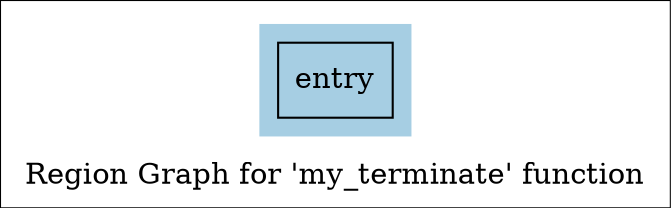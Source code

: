 digraph "Region Graph for 'my_terminate' function" {
	label="Region Graph for 'my_terminate' function";

	Node0x55924e6331e0 [shape=record,label="{entry}"];
	colorscheme = "paired12"
        subgraph cluster_0x55924e62f8a0 {
          label = "";
          style = filled;
          color = 1
          Node0x55924e6331e0;
        }
}
